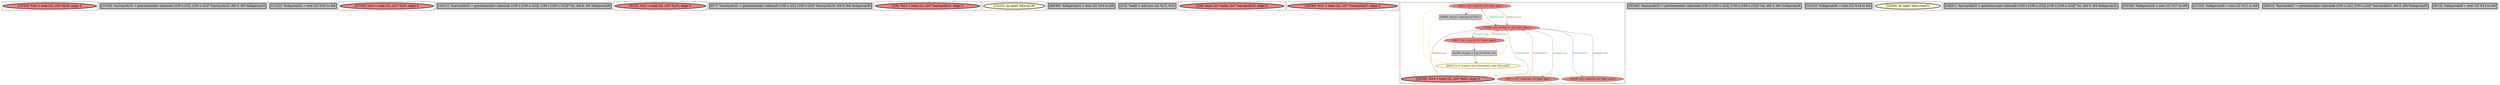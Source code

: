 
digraph G {





subgraph cluster20 {


node1654 [penwidth=3.0,fontsize=20,fillcolor=lightcoral,label="[16/23]  %16 = load i32, i32* %i16, align 4",shape=ellipse,style=filled ]



}

subgraph cluster18 {


node1652 [penwidth=3.0,fontsize=20,fillcolor=grey,label="[19/20]  %arrayidx35 = getelementptr inbounds [100 x i32], [100 x i32]* %arrayidx33, i64 0, i64 %idxprom34",shape=rectangle,style=filled ]



}

subgraph cluster16 {


node1650 [penwidth=3.0,fontsize=20,fillcolor=grey,label="[17/22]  %idxprom32 = sext i32 %16 to i64",shape=rectangle,style=filled ]



}

subgraph cluster17 {


node1651 [penwidth=3.0,fontsize=20,fillcolor=lightcoral,label="[47/50]  %10 = load i32, i32* %i16, align 4",shape=ellipse,style=filled ]



}

subgraph cluster4 {


node1630 [penwidth=3.0,fontsize=20,fillcolor=grey,label="[10/11]  %arrayidx29 = getelementptr inbounds [100 x [100 x i32]], [100 x [100 x i32]]* %b, i64 0, i64 %idxprom28",shape=rectangle,style=filled ]



}

subgraph cluster3 {


node1629 [penwidth=3.0,fontsize=20,fillcolor=lightcoral,label="[8/13]  %13 = load i32, i32* %i16, align 4",shape=ellipse,style=filled ]



}

subgraph cluster2 {


node1628 [penwidth=3.0,fontsize=20,fillcolor=grey,label="[0/7]  %arrayidx31 = getelementptr inbounds [100 x i32], [100 x i32]* %arrayidx29, i64 0, i64 %idxprom30",shape=rectangle,style=filled ]



}

subgraph cluster1 {


node1627 [penwidth=3.0,fontsize=20,fillcolor=lightcoral,label="[1/6]  %15 = load i32, i32* %arrayidx31, align 4",shape=ellipse,style=filled ]



}

subgraph cluster12 {


node1646 [penwidth=3.0,fontsize=20,fillcolor=lemonchiffon,label="[51/52]  br label %for.inc36",shape=ellipse,style=filled ]



}

subgraph cluster5 {


node1631 [penwidth=3.0,fontsize=20,fillcolor=grey,label="[48/49]  %idxprom24 = sext i32 %10 to i64",shape=rectangle,style=filled ]



}

subgraph cluster0 {


node1626 [penwidth=3.0,fontsize=20,fillcolor=grey,label="[2/5]  %add = add nsw i32 %12, %15",shape=rectangle,style=filled ]



}

subgraph cluster6 {


node1632 [penwidth=3.0,fontsize=20,fillcolor=lightcoral,label="[3/4]  store i32 %add, i32* %arrayidx35, align 4",shape=ellipse,style=filled ]



}

subgraph cluster14 {


node1648 [penwidth=3.0,fontsize=20,fillcolor=lightcoral,label="[29/30]  %12 = load i32, i32* %arrayidx27, align 4",shape=ellipse,style=filled ]



}

subgraph cluster7 {


node1641 [fillcolor=lightcoral,label="[38/41]  %18 = load i32, i32* %j20, align 4",shape=ellipse,style=filled ]
node1634 [fillcolor=grey,label="[39/40]  %inc37 = add nsw i32 %18, 1",shape=rectangle,style=filled ]
node1639 [fillcolor=lemonchiffon,label="[44/55]  br i1 %cmp22, label %for.body23, label %for.end38",shape=ellipse,style=filled ]
node1633 [fillcolor=lightcoral,label="[34/37]  %17 = load i32, i32* %j20, align 4",shape=ellipse,style=filled ]
node1635 [fillcolor=lightcoral,label="[26/33]  %11 = load i32, i32* %j20, align 4",shape=ellipse,style=filled ]
node1636 [fillcolor=lightcoral,label="[25/58]  store i32 %inc37, i32* %j20, align 4",shape=ellipse,style=filled ]
node1637 [penwidth=3.0,fontsize=20,fillcolor=lightcoral,label="[24/59]  %14 = load i32, i32* %j20, align 4",shape=ellipse,style=filled ]
node1640 [fillcolor=grey,label="[43/56]  %cmp22 = icmp slt i32 %9, 100",shape=rectangle,style=filled ]
node1638 [fillcolor=lightcoral,label="[42/57]  %9 = load i32, i32* %j20, align 4",shape=ellipse,style=filled ]

node1639->node1633 [style=solid,color=gold,label="C",penwidth=1.0,fontcolor=gold ]
node1639->node1634 [style=solid,color=gold,label="C",penwidth=1.0,fontcolor=gold ]
node1639->node1637 [style=solid,color=gold,label="C",penwidth=1.0,fontcolor=gold ]
node1639->node1639 [style=solid,color=gold,label="C",penwidth=1.0,fontcolor=gold ]
node1636->node1641 [style=solid,color=forestgreen,label="T|indep|Const",penwidth=1.0,fontcolor=forestgreen ]
node1639->node1638 [style=solid,color=gold,label="C",penwidth=1.0,fontcolor=gold ]
node1639->node1640 [style=solid,color=gold,label="C",penwidth=1.0,fontcolor=gold ]
node1636->node1633 [style=solid,color=forestgreen,label="T|indep|Const",penwidth=1.0,fontcolor=forestgreen ]
node1639->node1641 [style=solid,color=gold,label="C",penwidth=1.0,fontcolor=gold ]
node1640->node1639 [style=solid,color=black,label="",penwidth=0.5,fontcolor=black ]
node1636->node1638 [style=solid,color=forestgreen,label="T|indep|Const",penwidth=1.0,fontcolor=forestgreen ]
node1634->node1636 [style=solid,color=black,label="",penwidth=0.5,fontcolor=black ]
node1639->node1635 [style=solid,color=gold,label="C",penwidth=1.0,fontcolor=gold ]
node1638->node1640 [style=solid,color=black,label="",penwidth=0.5,fontcolor=black ]
node1641->node1636 [style=solid,color=firebrick3,label="A|indep|Const",penwidth=1.0,fontcolor=firebrick3 ]
node1641->node1634 [style=solid,color=black,label="",penwidth=0.5,fontcolor=black ]
node1637->node1636 [style=solid,color=firebrick3,label="A|indep|Const",penwidth=1.0,fontcolor=firebrick3 ]
node1633->node1636 [style=solid,color=firebrick3,label="A|indep|Const",penwidth=1.0,fontcolor=firebrick3 ]
node1635->node1636 [style=solid,color=firebrick3,label="A|indep|Const",penwidth=1.0,fontcolor=firebrick3 ]
node1636->node1635 [style=solid,color=forestgreen,label="T|indep|Const",penwidth=1.0,fontcolor=forestgreen ]
node1636->node1637 [style=solid,color=forestgreen,label="T|indep|Const",penwidth=1.0,fontcolor=forestgreen ]
node1639->node1636 [style=solid,color=gold,label="C",penwidth=1.0,fontcolor=gold ]
node1638->node1636 [style=solid,color=firebrick3,label="A|indep|Const",penwidth=1.0,fontcolor=firebrick3 ]


}

subgraph cluster8 {


node1642 [penwidth=3.0,fontsize=20,fillcolor=grey,label="[45/46]  %arrayidx25 = getelementptr inbounds [100 x [100 x i32]], [100 x [100 x i32]]* %a, i64 0, i64 %idxprom24",shape=rectangle,style=filled ]



}

subgraph cluster21 {


node1655 [penwidth=3.0,fontsize=20,fillcolor=grey,label="[14/15]  %idxprom30 = sext i32 %14 to i64",shape=rectangle,style=filled ]



}

subgraph cluster9 {


node1643 [penwidth=3.0,fontsize=20,fillcolor=lemonchiffon,label="[53/54]  br label %for.cond21",shape=ellipse,style=filled ]



}

subgraph cluster19 {


node1653 [penwidth=3.0,fontsize=20,fillcolor=grey,label="[18/21]  %arrayidx33 = getelementptr inbounds [100 x [100 x i32]], [100 x [100 x i32]]* %c, i64 0, i64 %idxprom32",shape=rectangle,style=filled ]



}

subgraph cluster10 {


node1644 [penwidth=3.0,fontsize=20,fillcolor=grey,label="[35/36]  %idxprom34 = sext i32 %17 to i64",shape=rectangle,style=filled ]



}

subgraph cluster11 {


node1645 [penwidth=3.0,fontsize=20,fillcolor=grey,label="[27/32]  %idxprom26 = sext i32 %11 to i64",shape=rectangle,style=filled ]



}

subgraph cluster13 {


node1647 [penwidth=3.0,fontsize=20,fillcolor=grey,label="[28/31]  %arrayidx27 = getelementptr inbounds [100 x i32], [100 x i32]* %arrayidx25, i64 0, i64 %idxprom26",shape=rectangle,style=filled ]



}

subgraph cluster15 {


node1649 [penwidth=3.0,fontsize=20,fillcolor=grey,label="[9/12]  %idxprom28 = sext i32 %13 to i64",shape=rectangle,style=filled ]



}

}
